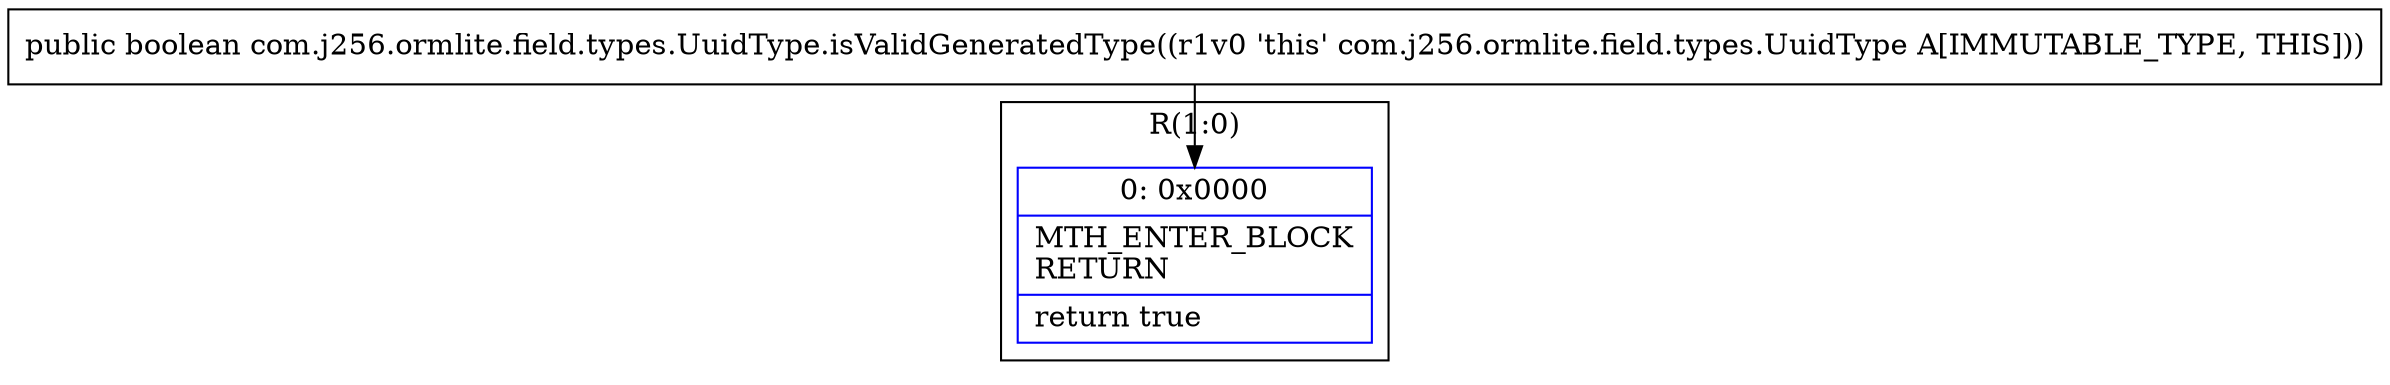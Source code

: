 digraph "CFG forcom.j256.ormlite.field.types.UuidType.isValidGeneratedType()Z" {
subgraph cluster_Region_2108994246 {
label = "R(1:0)";
node [shape=record,color=blue];
Node_0 [shape=record,label="{0\:\ 0x0000|MTH_ENTER_BLOCK\lRETURN\l|return true\l}"];
}
MethodNode[shape=record,label="{public boolean com.j256.ormlite.field.types.UuidType.isValidGeneratedType((r1v0 'this' com.j256.ormlite.field.types.UuidType A[IMMUTABLE_TYPE, THIS])) }"];
MethodNode -> Node_0;
}

